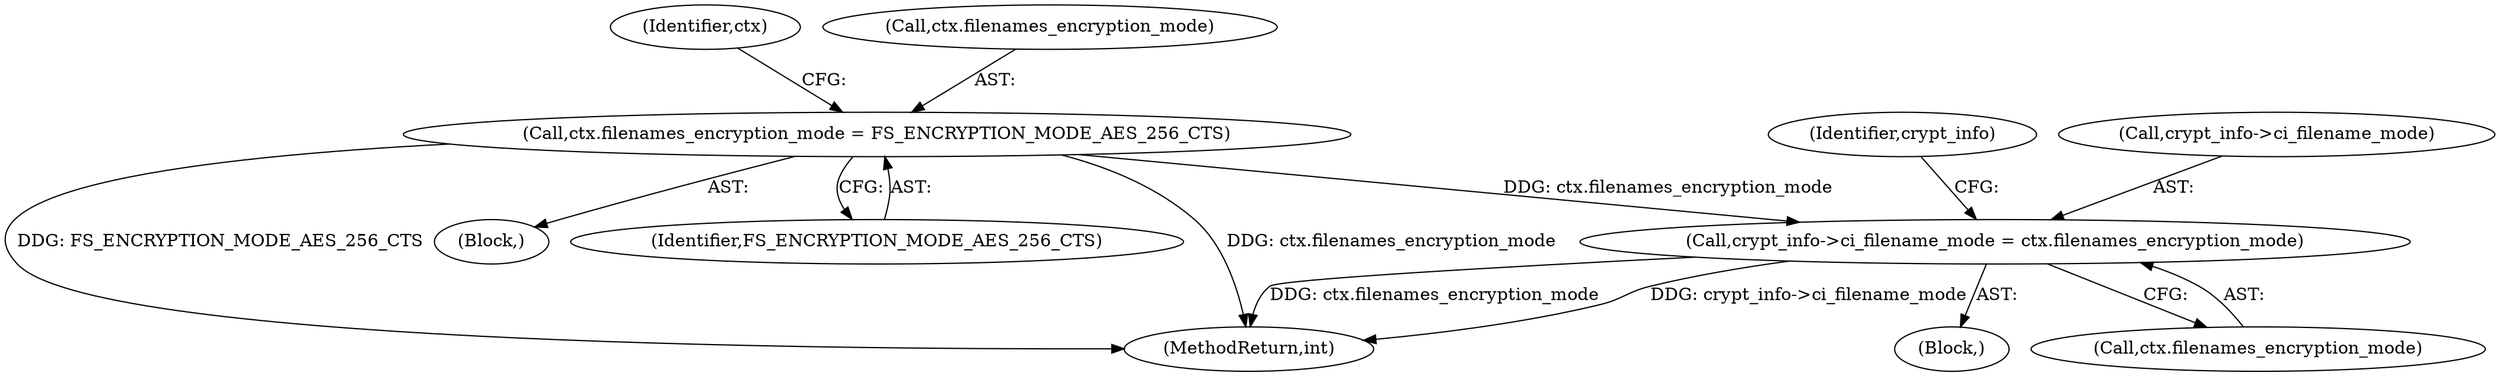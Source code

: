 digraph "0_linux_1b53cf9815bb4744958d41f3795d5d5a1d365e2d_1@API" {
"1000249" [label="(Call,crypt_info->ci_filename_mode = ctx.filenames_encryption_mode)"];
"1000185" [label="(Call,ctx.filenames_encryption_mode = FS_ENCRYPTION_MODE_AES_256_CTS)"];
"1000253" [label="(Call,ctx.filenames_encryption_mode)"];
"1000249" [label="(Call,crypt_info->ci_filename_mode = ctx.filenames_encryption_mode)"];
"1000419" [label="(MethodReturn,int)"];
"1000258" [label="(Identifier,crypt_info)"];
"1000104" [label="(Block,)"];
"1000159" [label="(Block,)"];
"1000250" [label="(Call,crypt_info->ci_filename_mode)"];
"1000189" [label="(Identifier,FS_ENCRYPTION_MODE_AES_256_CTS)"];
"1000192" [label="(Identifier,ctx)"];
"1000186" [label="(Call,ctx.filenames_encryption_mode)"];
"1000185" [label="(Call,ctx.filenames_encryption_mode = FS_ENCRYPTION_MODE_AES_256_CTS)"];
"1000249" -> "1000104"  [label="AST: "];
"1000249" -> "1000253"  [label="CFG: "];
"1000250" -> "1000249"  [label="AST: "];
"1000253" -> "1000249"  [label="AST: "];
"1000258" -> "1000249"  [label="CFG: "];
"1000249" -> "1000419"  [label="DDG: ctx.filenames_encryption_mode"];
"1000249" -> "1000419"  [label="DDG: crypt_info->ci_filename_mode"];
"1000185" -> "1000249"  [label="DDG: ctx.filenames_encryption_mode"];
"1000185" -> "1000159"  [label="AST: "];
"1000185" -> "1000189"  [label="CFG: "];
"1000186" -> "1000185"  [label="AST: "];
"1000189" -> "1000185"  [label="AST: "];
"1000192" -> "1000185"  [label="CFG: "];
"1000185" -> "1000419"  [label="DDG: ctx.filenames_encryption_mode"];
"1000185" -> "1000419"  [label="DDG: FS_ENCRYPTION_MODE_AES_256_CTS"];
}
